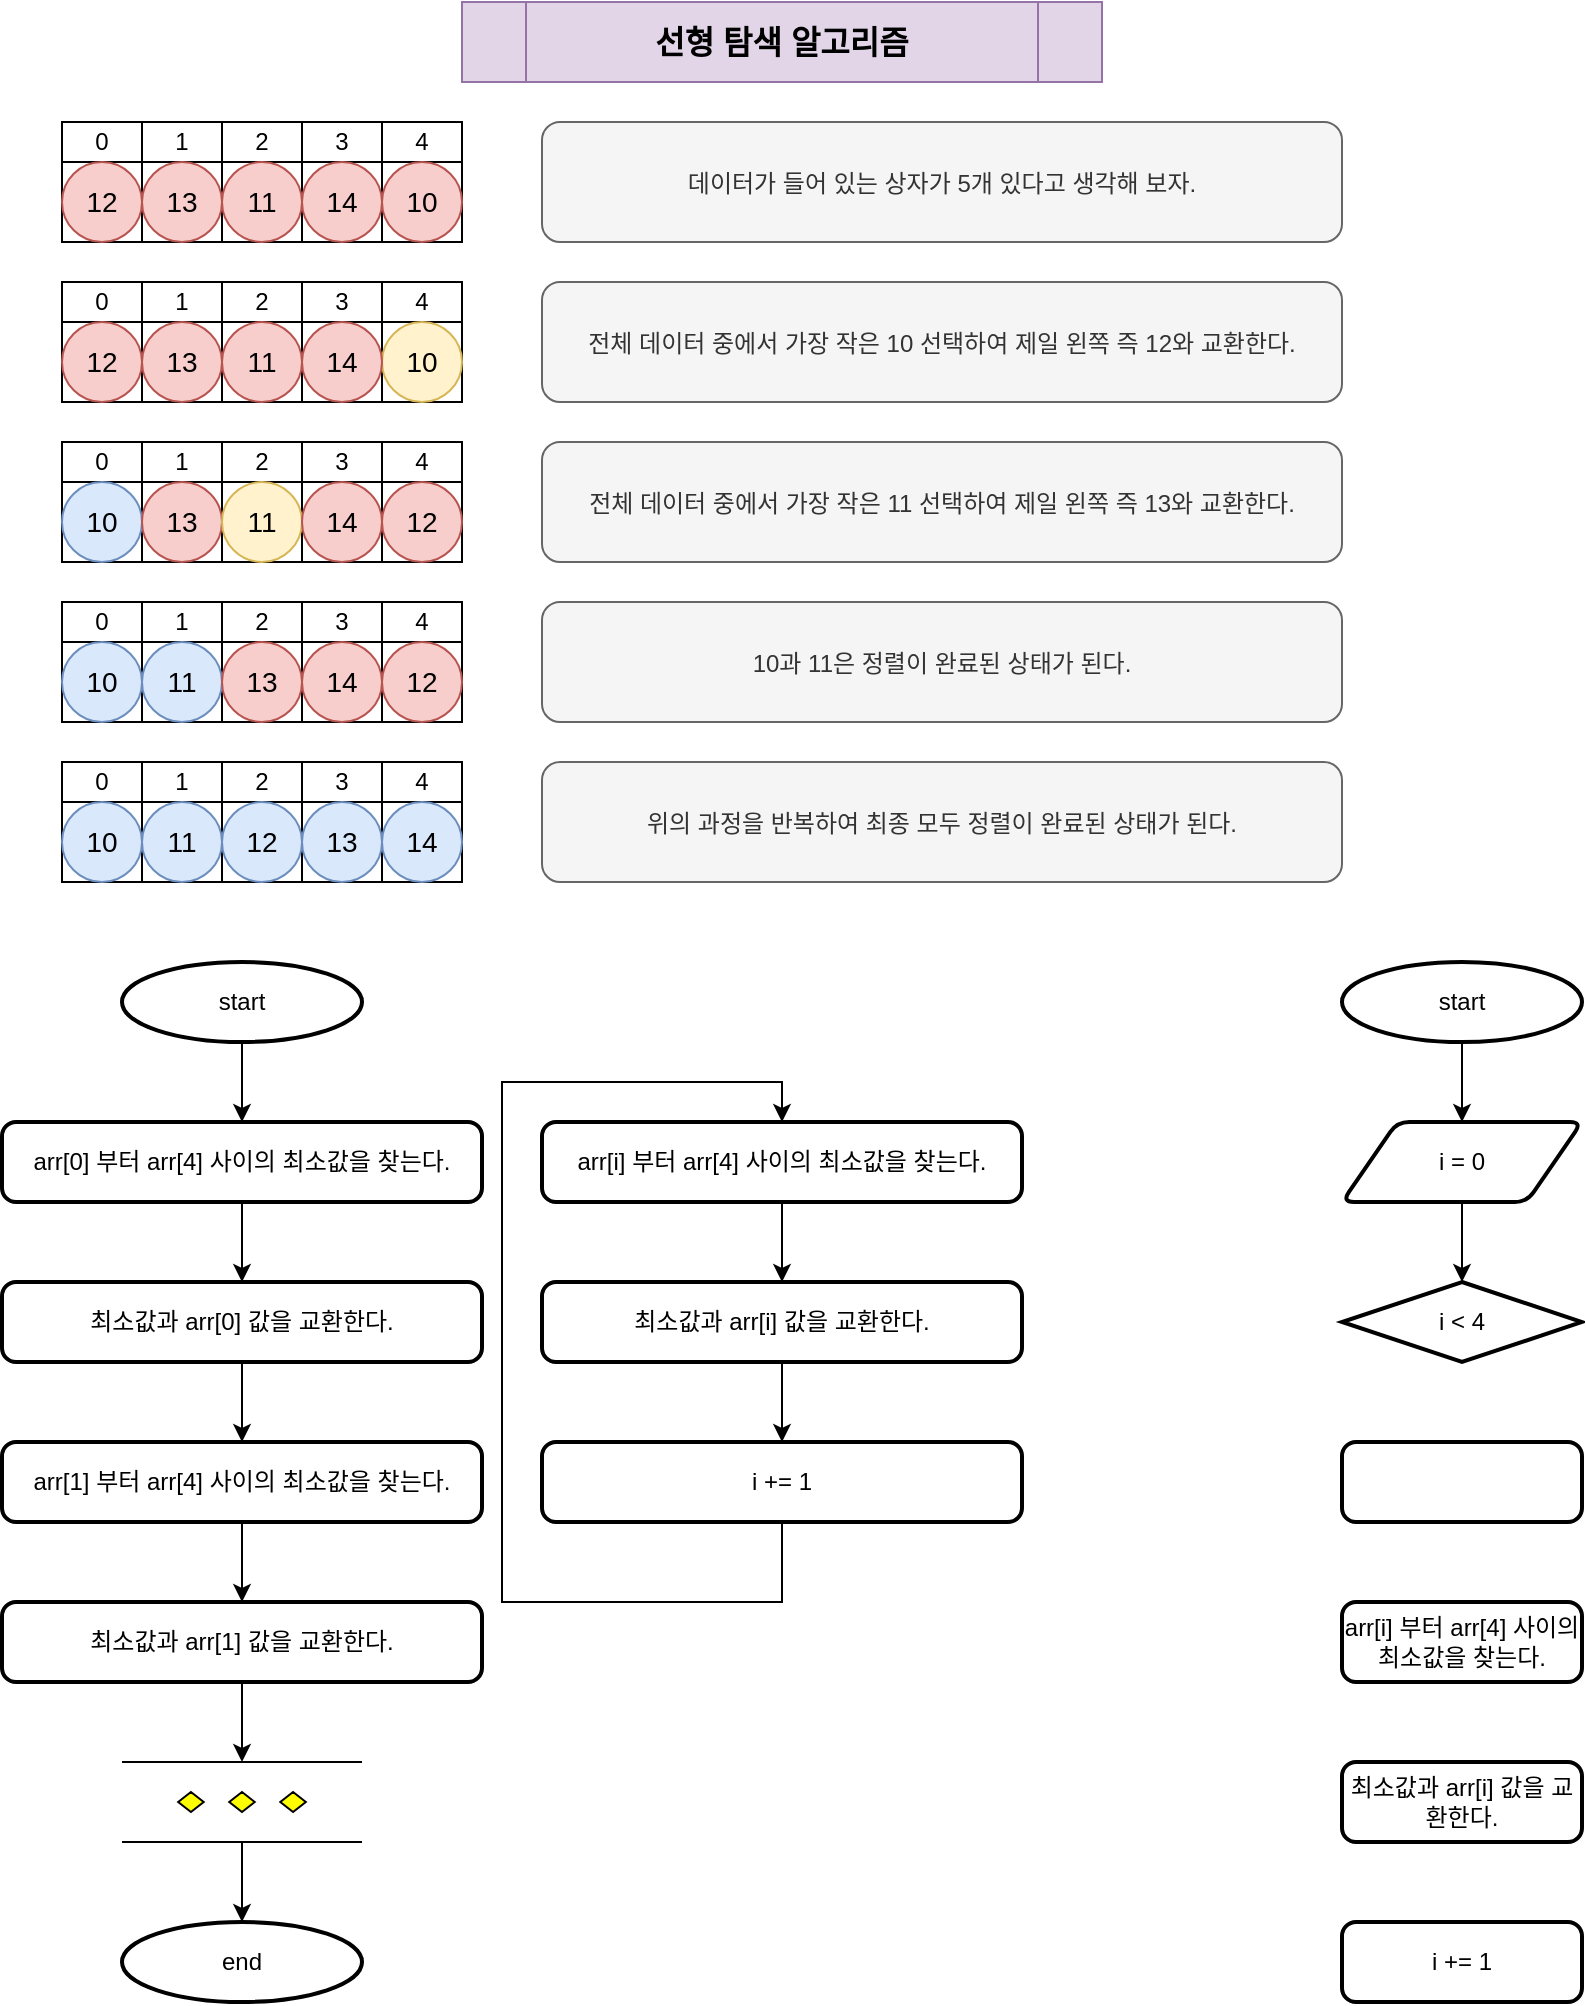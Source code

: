 <mxfile version="20.3.0" type="device"><diagram id="p8mTWyPeYXs2lNH77Q6q" name="페이지-1"><mxGraphModel dx="-2206" dy="764" grid="1" gridSize="10" guides="1" tooltips="1" connect="1" arrows="1" fold="1" page="1" pageScale="1" pageWidth="827" pageHeight="1169" math="0" shadow="0"><root><mxCell id="0"/><mxCell id="1" parent="0"/><mxCell id="Zm84w2GKI4Ft0cP63Oef-1" value="&lt;font size=&quot;1&quot; style=&quot;&quot;&gt;&lt;b style=&quot;font-size: 16px;&quot;&gt;선형 탐색 알고리즘&lt;/b&gt;&lt;/font&gt;" style="shape=process;whiteSpace=wrap;html=1;backgroundOutline=1;labelBackgroundColor=none;fillColor=#e1d5e7;strokeColor=#9673a6;" vertex="1" parent="1"><mxGeometry x="3560" y="40" width="320" height="40" as="geometry"/></mxCell><mxCell id="Zm84w2GKI4Ft0cP63Oef-2" value="0" style="rounded=0;whiteSpace=wrap;html=1;labelBackgroundColor=none;" vertex="1" parent="1"><mxGeometry x="3360" y="100" width="40" height="20" as="geometry"/></mxCell><mxCell id="Zm84w2GKI4Ft0cP63Oef-3" value="1" style="rounded=0;whiteSpace=wrap;html=1;labelBackgroundColor=none;" vertex="1" parent="1"><mxGeometry x="3400" y="100" width="40" height="20" as="geometry"/></mxCell><mxCell id="Zm84w2GKI4Ft0cP63Oef-4" value="2" style="rounded=0;whiteSpace=wrap;html=1;labelBackgroundColor=none;" vertex="1" parent="1"><mxGeometry x="3440" y="100" width="40" height="20" as="geometry"/></mxCell><mxCell id="Zm84w2GKI4Ft0cP63Oef-5" value="3" style="rounded=0;whiteSpace=wrap;html=1;labelBackgroundColor=none;" vertex="1" parent="1"><mxGeometry x="3480" y="100" width="40" height="20" as="geometry"/></mxCell><mxCell id="Zm84w2GKI4Ft0cP63Oef-6" value="4" style="rounded=0;whiteSpace=wrap;html=1;labelBackgroundColor=none;" vertex="1" parent="1"><mxGeometry x="3520" y="100" width="40" height="20" as="geometry"/></mxCell><mxCell id="Zm84w2GKI4Ft0cP63Oef-7" value="" style="rounded=0;whiteSpace=wrap;html=1;labelBackgroundColor=none;" vertex="1" parent="1"><mxGeometry x="3360" y="120" width="40" height="40" as="geometry"/></mxCell><mxCell id="Zm84w2GKI4Ft0cP63Oef-8" value="" style="rounded=0;whiteSpace=wrap;html=1;labelBackgroundColor=none;" vertex="1" parent="1"><mxGeometry x="3400" y="120" width="40" height="40" as="geometry"/></mxCell><mxCell id="Zm84w2GKI4Ft0cP63Oef-9" value="" style="rounded=0;whiteSpace=wrap;html=1;labelBackgroundColor=none;" vertex="1" parent="1"><mxGeometry x="3440" y="120" width="40" height="40" as="geometry"/></mxCell><mxCell id="Zm84w2GKI4Ft0cP63Oef-10" value="" style="rounded=0;whiteSpace=wrap;html=1;labelBackgroundColor=none;" vertex="1" parent="1"><mxGeometry x="3480" y="120" width="40" height="40" as="geometry"/></mxCell><mxCell id="Zm84w2GKI4Ft0cP63Oef-11" value="" style="rounded=0;whiteSpace=wrap;html=1;labelBackgroundColor=none;" vertex="1" parent="1"><mxGeometry x="3520" y="120" width="40" height="40" as="geometry"/></mxCell><mxCell id="Zm84w2GKI4Ft0cP63Oef-12" value="&lt;font style=&quot;font-size: 12px;&quot;&gt;데이터가 들어 있는 상자가 5개 있다고 생각해 보자.&lt;/font&gt;" style="rounded=1;whiteSpace=wrap;html=1;labelBackgroundColor=none;fontSize=14;fillColor=#f5f5f5;strokeColor=#666666;fontColor=#333333;" vertex="1" parent="1"><mxGeometry x="3600" y="100" width="400" height="60" as="geometry"/></mxCell><mxCell id="Zm84w2GKI4Ft0cP63Oef-13" value="0" style="rounded=0;whiteSpace=wrap;html=1;labelBackgroundColor=none;" vertex="1" parent="1"><mxGeometry x="3360" y="180" width="40" height="20" as="geometry"/></mxCell><mxCell id="Zm84w2GKI4Ft0cP63Oef-14" value="1" style="rounded=0;whiteSpace=wrap;html=1;labelBackgroundColor=none;" vertex="1" parent="1"><mxGeometry x="3400" y="180" width="40" height="20" as="geometry"/></mxCell><mxCell id="Zm84w2GKI4Ft0cP63Oef-15" value="2" style="rounded=0;whiteSpace=wrap;html=1;labelBackgroundColor=none;" vertex="1" parent="1"><mxGeometry x="3440" y="180" width="40" height="20" as="geometry"/></mxCell><mxCell id="Zm84w2GKI4Ft0cP63Oef-16" value="3" style="rounded=0;whiteSpace=wrap;html=1;labelBackgroundColor=none;" vertex="1" parent="1"><mxGeometry x="3480" y="180" width="40" height="20" as="geometry"/></mxCell><mxCell id="Zm84w2GKI4Ft0cP63Oef-17" value="4" style="rounded=0;whiteSpace=wrap;html=1;labelBackgroundColor=none;" vertex="1" parent="1"><mxGeometry x="3520" y="180" width="40" height="20" as="geometry"/></mxCell><mxCell id="Zm84w2GKI4Ft0cP63Oef-18" value="" style="rounded=0;whiteSpace=wrap;html=1;labelBackgroundColor=none;" vertex="1" parent="1"><mxGeometry x="3360" y="200" width="40" height="40" as="geometry"/></mxCell><mxCell id="Zm84w2GKI4Ft0cP63Oef-19" value="" style="rounded=0;whiteSpace=wrap;html=1;labelBackgroundColor=none;" vertex="1" parent="1"><mxGeometry x="3400" y="200" width="40" height="40" as="geometry"/></mxCell><mxCell id="Zm84w2GKI4Ft0cP63Oef-20" value="" style="rounded=0;whiteSpace=wrap;html=1;labelBackgroundColor=none;" vertex="1" parent="1"><mxGeometry x="3440" y="200" width="40" height="40" as="geometry"/></mxCell><mxCell id="Zm84w2GKI4Ft0cP63Oef-21" value="" style="rounded=0;whiteSpace=wrap;html=1;labelBackgroundColor=none;" vertex="1" parent="1"><mxGeometry x="3480" y="200" width="40" height="40" as="geometry"/></mxCell><mxCell id="Zm84w2GKI4Ft0cP63Oef-22" value="" style="rounded=0;whiteSpace=wrap;html=1;labelBackgroundColor=none;" vertex="1" parent="1"><mxGeometry x="3520" y="200" width="40" height="40" as="geometry"/></mxCell><mxCell id="Zm84w2GKI4Ft0cP63Oef-23" value="10" style="ellipse;whiteSpace=wrap;html=1;labelBackgroundColor=none;fontSize=14;fillColor=#f8cecc;strokeColor=#b85450;" vertex="1" parent="1"><mxGeometry x="3520" y="120" width="40" height="40" as="geometry"/></mxCell><mxCell id="Zm84w2GKI4Ft0cP63Oef-24" value="&lt;font style=&quot;font-size: 12px;&quot;&gt;전체 데이터 중에서 가장 작은 10 선택하여 제일 왼쪽 즉 12와 교환한다.&lt;/font&gt;" style="rounded=1;whiteSpace=wrap;html=1;labelBackgroundColor=none;fontSize=14;fillColor=#f5f5f5;strokeColor=#666666;fontColor=#333333;" vertex="1" parent="1"><mxGeometry x="3600" y="180" width="400" height="60" as="geometry"/></mxCell><mxCell id="Zm84w2GKI4Ft0cP63Oef-25" value="0" style="rounded=0;whiteSpace=wrap;html=1;labelBackgroundColor=none;" vertex="1" parent="1"><mxGeometry x="3360" y="260" width="40" height="20" as="geometry"/></mxCell><mxCell id="Zm84w2GKI4Ft0cP63Oef-26" value="1" style="rounded=0;whiteSpace=wrap;html=1;labelBackgroundColor=none;" vertex="1" parent="1"><mxGeometry x="3400" y="260" width="40" height="20" as="geometry"/></mxCell><mxCell id="Zm84w2GKI4Ft0cP63Oef-27" value="2" style="rounded=0;whiteSpace=wrap;html=1;labelBackgroundColor=none;" vertex="1" parent="1"><mxGeometry x="3440" y="260" width="40" height="20" as="geometry"/></mxCell><mxCell id="Zm84w2GKI4Ft0cP63Oef-28" value="3" style="rounded=0;whiteSpace=wrap;html=1;labelBackgroundColor=none;" vertex="1" parent="1"><mxGeometry x="3480" y="260" width="40" height="20" as="geometry"/></mxCell><mxCell id="Zm84w2GKI4Ft0cP63Oef-29" value="4" style="rounded=0;whiteSpace=wrap;html=1;labelBackgroundColor=none;" vertex="1" parent="1"><mxGeometry x="3520" y="260" width="40" height="20" as="geometry"/></mxCell><mxCell id="Zm84w2GKI4Ft0cP63Oef-30" value="" style="rounded=0;whiteSpace=wrap;html=1;labelBackgroundColor=none;" vertex="1" parent="1"><mxGeometry x="3360" y="280" width="40" height="40" as="geometry"/></mxCell><mxCell id="Zm84w2GKI4Ft0cP63Oef-31" value="" style="rounded=0;whiteSpace=wrap;html=1;labelBackgroundColor=none;" vertex="1" parent="1"><mxGeometry x="3400" y="280" width="40" height="40" as="geometry"/></mxCell><mxCell id="Zm84w2GKI4Ft0cP63Oef-32" value="" style="rounded=0;whiteSpace=wrap;html=1;labelBackgroundColor=none;" vertex="1" parent="1"><mxGeometry x="3440" y="280" width="40" height="40" as="geometry"/></mxCell><mxCell id="Zm84w2GKI4Ft0cP63Oef-33" value="" style="rounded=0;whiteSpace=wrap;html=1;labelBackgroundColor=none;" vertex="1" parent="1"><mxGeometry x="3480" y="280" width="40" height="40" as="geometry"/></mxCell><mxCell id="Zm84w2GKI4Ft0cP63Oef-34" value="" style="rounded=0;whiteSpace=wrap;html=1;labelBackgroundColor=none;" vertex="1" parent="1"><mxGeometry x="3520" y="280" width="40" height="40" as="geometry"/></mxCell><mxCell id="Zm84w2GKI4Ft0cP63Oef-37" value="&lt;span style=&quot;font-size: 12px;&quot;&gt;전체 데이터 중에서 가장 작은 11 선택하여 제일 왼쪽 즉 13와 교환한다.&lt;/span&gt;" style="rounded=1;whiteSpace=wrap;html=1;labelBackgroundColor=none;fontSize=14;fillColor=#f5f5f5;strokeColor=#666666;fontColor=#333333;" vertex="1" parent="1"><mxGeometry x="3600" y="260" width="400" height="60" as="geometry"/></mxCell><mxCell id="Zm84w2GKI4Ft0cP63Oef-38" value="0" style="rounded=0;whiteSpace=wrap;html=1;labelBackgroundColor=none;" vertex="1" parent="1"><mxGeometry x="3360" y="340" width="40" height="20" as="geometry"/></mxCell><mxCell id="Zm84w2GKI4Ft0cP63Oef-39" value="1" style="rounded=0;whiteSpace=wrap;html=1;labelBackgroundColor=none;" vertex="1" parent="1"><mxGeometry x="3400" y="340" width="40" height="20" as="geometry"/></mxCell><mxCell id="Zm84w2GKI4Ft0cP63Oef-40" value="2" style="rounded=0;whiteSpace=wrap;html=1;labelBackgroundColor=none;" vertex="1" parent="1"><mxGeometry x="3440" y="340" width="40" height="20" as="geometry"/></mxCell><mxCell id="Zm84w2GKI4Ft0cP63Oef-41" value="3" style="rounded=0;whiteSpace=wrap;html=1;labelBackgroundColor=none;" vertex="1" parent="1"><mxGeometry x="3480" y="340" width="40" height="20" as="geometry"/></mxCell><mxCell id="Zm84w2GKI4Ft0cP63Oef-42" value="4" style="rounded=0;whiteSpace=wrap;html=1;labelBackgroundColor=none;" vertex="1" parent="1"><mxGeometry x="3520" y="340" width="40" height="20" as="geometry"/></mxCell><mxCell id="Zm84w2GKI4Ft0cP63Oef-43" value="" style="rounded=0;whiteSpace=wrap;html=1;labelBackgroundColor=none;" vertex="1" parent="1"><mxGeometry x="3360" y="360" width="40" height="40" as="geometry"/></mxCell><mxCell id="Zm84w2GKI4Ft0cP63Oef-44" value="" style="rounded=0;whiteSpace=wrap;html=1;labelBackgroundColor=none;" vertex="1" parent="1"><mxGeometry x="3400" y="360" width="40" height="40" as="geometry"/></mxCell><mxCell id="Zm84w2GKI4Ft0cP63Oef-45" value="" style="rounded=0;whiteSpace=wrap;html=1;labelBackgroundColor=none;" vertex="1" parent="1"><mxGeometry x="3440" y="360" width="40" height="40" as="geometry"/></mxCell><mxCell id="Zm84w2GKI4Ft0cP63Oef-46" value="" style="rounded=0;whiteSpace=wrap;html=1;labelBackgroundColor=none;" vertex="1" parent="1"><mxGeometry x="3480" y="360" width="40" height="40" as="geometry"/></mxCell><mxCell id="Zm84w2GKI4Ft0cP63Oef-47" value="" style="rounded=0;whiteSpace=wrap;html=1;labelBackgroundColor=none;" vertex="1" parent="1"><mxGeometry x="3520" y="360" width="40" height="40" as="geometry"/></mxCell><mxCell id="Zm84w2GKI4Ft0cP63Oef-50" value="&lt;font style=&quot;font-size: 12px;&quot;&gt;10과 11은 정렬이 완료된 상태가 된다.&lt;/font&gt;" style="rounded=1;whiteSpace=wrap;html=1;labelBackgroundColor=none;fontSize=14;fillColor=#f5f5f5;strokeColor=#666666;fontColor=#333333;" vertex="1" parent="1"><mxGeometry x="3600" y="340" width="400" height="60" as="geometry"/></mxCell><mxCell id="Zm84w2GKI4Ft0cP63Oef-52" value="0" style="rounded=0;whiteSpace=wrap;html=1;labelBackgroundColor=none;" vertex="1" parent="1"><mxGeometry x="3360" y="420" width="40" height="20" as="geometry"/></mxCell><mxCell id="Zm84w2GKI4Ft0cP63Oef-53" value="1" style="rounded=0;whiteSpace=wrap;html=1;labelBackgroundColor=none;" vertex="1" parent="1"><mxGeometry x="3400" y="420" width="40" height="20" as="geometry"/></mxCell><mxCell id="Zm84w2GKI4Ft0cP63Oef-54" value="2" style="rounded=0;whiteSpace=wrap;html=1;labelBackgroundColor=none;" vertex="1" parent="1"><mxGeometry x="3440" y="420" width="40" height="20" as="geometry"/></mxCell><mxCell id="Zm84w2GKI4Ft0cP63Oef-55" value="3" style="rounded=0;whiteSpace=wrap;html=1;labelBackgroundColor=none;" vertex="1" parent="1"><mxGeometry x="3480" y="420" width="40" height="20" as="geometry"/></mxCell><mxCell id="Zm84w2GKI4Ft0cP63Oef-56" value="4" style="rounded=0;whiteSpace=wrap;html=1;labelBackgroundColor=none;" vertex="1" parent="1"><mxGeometry x="3520" y="420" width="40" height="20" as="geometry"/></mxCell><mxCell id="Zm84w2GKI4Ft0cP63Oef-57" value="" style="rounded=0;whiteSpace=wrap;html=1;labelBackgroundColor=none;" vertex="1" parent="1"><mxGeometry x="3360" y="440" width="40" height="40" as="geometry"/></mxCell><mxCell id="Zm84w2GKI4Ft0cP63Oef-58" value="" style="rounded=0;whiteSpace=wrap;html=1;labelBackgroundColor=none;" vertex="1" parent="1"><mxGeometry x="3400" y="440" width="40" height="40" as="geometry"/></mxCell><mxCell id="Zm84w2GKI4Ft0cP63Oef-59" value="" style="rounded=0;whiteSpace=wrap;html=1;labelBackgroundColor=none;" vertex="1" parent="1"><mxGeometry x="3440" y="440" width="40" height="40" as="geometry"/></mxCell><mxCell id="Zm84w2GKI4Ft0cP63Oef-60" value="" style="rounded=0;whiteSpace=wrap;html=1;labelBackgroundColor=none;" vertex="1" parent="1"><mxGeometry x="3480" y="440" width="40" height="40" as="geometry"/></mxCell><mxCell id="Zm84w2GKI4Ft0cP63Oef-61" value="" style="rounded=0;whiteSpace=wrap;html=1;labelBackgroundColor=none;" vertex="1" parent="1"><mxGeometry x="3520" y="440" width="40" height="40" as="geometry"/></mxCell><mxCell id="Zm84w2GKI4Ft0cP63Oef-64" value="&lt;font style=&quot;font-size: 12px;&quot;&gt;위의 과정을 반복하여 최종 모두 정렬이 완료된 상태가 된다.&lt;/font&gt;" style="rounded=1;whiteSpace=wrap;html=1;labelBackgroundColor=none;fontSize=14;fillColor=#f5f5f5;strokeColor=#666666;fontColor=#333333;" vertex="1" parent="1"><mxGeometry x="3600" y="420" width="400" height="60" as="geometry"/></mxCell><mxCell id="Zm84w2GKI4Ft0cP63Oef-67" value="12" style="ellipse;whiteSpace=wrap;html=1;labelBackgroundColor=none;fontSize=14;fillColor=#f8cecc;strokeColor=#b85450;" vertex="1" parent="1"><mxGeometry x="3360" y="120" width="40" height="40" as="geometry"/></mxCell><mxCell id="Zm84w2GKI4Ft0cP63Oef-68" value="13" style="ellipse;whiteSpace=wrap;html=1;labelBackgroundColor=none;fontSize=14;fillColor=#f8cecc;strokeColor=#b85450;" vertex="1" parent="1"><mxGeometry x="3400" y="120" width="40" height="40" as="geometry"/></mxCell><mxCell id="Zm84w2GKI4Ft0cP63Oef-69" value="11" style="ellipse;whiteSpace=wrap;html=1;labelBackgroundColor=none;fontSize=14;fillColor=#f8cecc;strokeColor=#b85450;" vertex="1" parent="1"><mxGeometry x="3440" y="120" width="40" height="40" as="geometry"/></mxCell><mxCell id="Zm84w2GKI4Ft0cP63Oef-70" value="14" style="ellipse;whiteSpace=wrap;html=1;labelBackgroundColor=none;fontSize=14;fillColor=#f8cecc;strokeColor=#b85450;" vertex="1" parent="1"><mxGeometry x="3480" y="120" width="40" height="40" as="geometry"/></mxCell><mxCell id="Zm84w2GKI4Ft0cP63Oef-71" value="10" style="ellipse;whiteSpace=wrap;html=1;labelBackgroundColor=none;fontSize=14;fillColor=#fff2cc;strokeColor=#d6b656;" vertex="1" parent="1"><mxGeometry x="3520" y="200" width="40" height="40" as="geometry"/></mxCell><mxCell id="Zm84w2GKI4Ft0cP63Oef-72" value="12" style="ellipse;whiteSpace=wrap;html=1;labelBackgroundColor=none;fontSize=14;fillColor=#f8cecc;strokeColor=#b85450;" vertex="1" parent="1"><mxGeometry x="3360" y="200" width="40" height="40" as="geometry"/></mxCell><mxCell id="Zm84w2GKI4Ft0cP63Oef-73" value="13" style="ellipse;whiteSpace=wrap;html=1;labelBackgroundColor=none;fontSize=14;fillColor=#f8cecc;strokeColor=#b85450;" vertex="1" parent="1"><mxGeometry x="3400" y="200" width="40" height="40" as="geometry"/></mxCell><mxCell id="Zm84w2GKI4Ft0cP63Oef-74" value="11" style="ellipse;whiteSpace=wrap;html=1;labelBackgroundColor=none;fontSize=14;fillColor=#f8cecc;strokeColor=#b85450;" vertex="1" parent="1"><mxGeometry x="3440" y="200" width="40" height="40" as="geometry"/></mxCell><mxCell id="Zm84w2GKI4Ft0cP63Oef-75" value="14" style="ellipse;whiteSpace=wrap;html=1;labelBackgroundColor=none;fontSize=14;fillColor=#f8cecc;strokeColor=#b85450;" vertex="1" parent="1"><mxGeometry x="3480" y="200" width="40" height="40" as="geometry"/></mxCell><mxCell id="Zm84w2GKI4Ft0cP63Oef-80" value="12" style="ellipse;whiteSpace=wrap;html=1;labelBackgroundColor=none;fontSize=14;fillColor=#f8cecc;strokeColor=#b85450;" vertex="1" parent="1"><mxGeometry x="3520" y="280" width="40" height="40" as="geometry"/></mxCell><mxCell id="Zm84w2GKI4Ft0cP63Oef-81" value="10" style="ellipse;whiteSpace=wrap;html=1;labelBackgroundColor=none;fontSize=14;fillColor=#dae8fc;strokeColor=#6c8ebf;" vertex="1" parent="1"><mxGeometry x="3360" y="280" width="40" height="40" as="geometry"/></mxCell><mxCell id="Zm84w2GKI4Ft0cP63Oef-82" value="13" style="ellipse;whiteSpace=wrap;html=1;labelBackgroundColor=none;fontSize=14;fillColor=#f8cecc;strokeColor=#b85450;" vertex="1" parent="1"><mxGeometry x="3400" y="280" width="40" height="40" as="geometry"/></mxCell><mxCell id="Zm84w2GKI4Ft0cP63Oef-83" value="11" style="ellipse;whiteSpace=wrap;html=1;labelBackgroundColor=none;fontSize=14;fillColor=#fff2cc;strokeColor=#d6b656;" vertex="1" parent="1"><mxGeometry x="3440" y="280" width="40" height="40" as="geometry"/></mxCell><mxCell id="Zm84w2GKI4Ft0cP63Oef-84" value="14" style="ellipse;whiteSpace=wrap;html=1;labelBackgroundColor=none;fontSize=14;fillColor=#f8cecc;strokeColor=#b85450;" vertex="1" parent="1"><mxGeometry x="3480" y="280" width="40" height="40" as="geometry"/></mxCell><mxCell id="Zm84w2GKI4Ft0cP63Oef-85" value="10" style="ellipse;whiteSpace=wrap;html=1;labelBackgroundColor=none;fontSize=14;fillColor=#dae8fc;strokeColor=#6c8ebf;" vertex="1" parent="1"><mxGeometry x="3360" y="360" width="40" height="40" as="geometry"/></mxCell><mxCell id="Zm84w2GKI4Ft0cP63Oef-86" value="12" style="ellipse;whiteSpace=wrap;html=1;labelBackgroundColor=none;fontSize=14;fillColor=#f8cecc;strokeColor=#b85450;" vertex="1" parent="1"><mxGeometry x="3520" y="360" width="40" height="40" as="geometry"/></mxCell><mxCell id="Zm84w2GKI4Ft0cP63Oef-87" value="11" style="ellipse;whiteSpace=wrap;html=1;labelBackgroundColor=none;fontSize=14;fillColor=#dae8fc;strokeColor=#6c8ebf;" vertex="1" parent="1"><mxGeometry x="3400" y="360" width="40" height="40" as="geometry"/></mxCell><mxCell id="Zm84w2GKI4Ft0cP63Oef-88" value="13" style="ellipse;whiteSpace=wrap;html=1;labelBackgroundColor=none;fontSize=14;fillColor=#f8cecc;strokeColor=#b85450;" vertex="1" parent="1"><mxGeometry x="3440" y="360" width="40" height="40" as="geometry"/></mxCell><mxCell id="Zm84w2GKI4Ft0cP63Oef-89" value="14" style="ellipse;whiteSpace=wrap;html=1;labelBackgroundColor=none;fontSize=14;fillColor=#f8cecc;strokeColor=#b85450;" vertex="1" parent="1"><mxGeometry x="3480" y="360" width="40" height="40" as="geometry"/></mxCell><mxCell id="Zm84w2GKI4Ft0cP63Oef-90" value="10" style="ellipse;whiteSpace=wrap;html=1;labelBackgroundColor=none;fontSize=14;fillColor=#dae8fc;strokeColor=#6c8ebf;" vertex="1" parent="1"><mxGeometry x="3360" y="440" width="40" height="40" as="geometry"/></mxCell><mxCell id="Zm84w2GKI4Ft0cP63Oef-91" value="11" style="ellipse;whiteSpace=wrap;html=1;labelBackgroundColor=none;fontSize=14;fillColor=#dae8fc;strokeColor=#6c8ebf;" vertex="1" parent="1"><mxGeometry x="3400" y="440" width="40" height="40" as="geometry"/></mxCell><mxCell id="Zm84w2GKI4Ft0cP63Oef-94" value="12" style="ellipse;whiteSpace=wrap;html=1;labelBackgroundColor=none;fontSize=14;fillColor=#dae8fc;strokeColor=#6c8ebf;" vertex="1" parent="1"><mxGeometry x="3440" y="440" width="40" height="40" as="geometry"/></mxCell><mxCell id="Zm84w2GKI4Ft0cP63Oef-95" value="13" style="ellipse;whiteSpace=wrap;html=1;labelBackgroundColor=none;fontSize=14;fillColor=#dae8fc;strokeColor=#6c8ebf;" vertex="1" parent="1"><mxGeometry x="3480" y="440" width="40" height="40" as="geometry"/></mxCell><mxCell id="Zm84w2GKI4Ft0cP63Oef-96" value="14" style="ellipse;whiteSpace=wrap;html=1;labelBackgroundColor=none;fontSize=14;fillColor=#dae8fc;strokeColor=#6c8ebf;" vertex="1" parent="1"><mxGeometry x="3520" y="440" width="40" height="40" as="geometry"/></mxCell><mxCell id="Zm84w2GKI4Ft0cP63Oef-105" value="" style="edgeStyle=orthogonalEdgeStyle;rounded=0;orthogonalLoop=1;jettySize=auto;html=1;" edge="1" parent="1" source="Zm84w2GKI4Ft0cP63Oef-98" target="Zm84w2GKI4Ft0cP63Oef-99"><mxGeometry relative="1" as="geometry"/></mxCell><mxCell id="Zm84w2GKI4Ft0cP63Oef-98" value="start" style="strokeWidth=2;html=1;shape=mxgraph.flowchart.start_2;whiteSpace=wrap;" vertex="1" parent="1"><mxGeometry x="3390" y="520" width="120" height="40" as="geometry"/></mxCell><mxCell id="Zm84w2GKI4Ft0cP63Oef-106" value="" style="edgeStyle=orthogonalEdgeStyle;rounded=0;orthogonalLoop=1;jettySize=auto;html=1;" edge="1" parent="1" source="Zm84w2GKI4Ft0cP63Oef-99" target="Zm84w2GKI4Ft0cP63Oef-100"><mxGeometry relative="1" as="geometry"/></mxCell><mxCell id="Zm84w2GKI4Ft0cP63Oef-99" value="arr[0] 부터 arr[4] 사이의 최소값을 찾는다." style="rounded=1;whiteSpace=wrap;html=1;absoluteArcSize=1;arcSize=14;strokeWidth=2;" vertex="1" parent="1"><mxGeometry x="3330" y="600" width="240" height="40" as="geometry"/></mxCell><mxCell id="Zm84w2GKI4Ft0cP63Oef-107" value="" style="edgeStyle=orthogonalEdgeStyle;rounded=0;orthogonalLoop=1;jettySize=auto;html=1;" edge="1" parent="1" source="Zm84w2GKI4Ft0cP63Oef-100" target="Zm84w2GKI4Ft0cP63Oef-101"><mxGeometry relative="1" as="geometry"/></mxCell><mxCell id="Zm84w2GKI4Ft0cP63Oef-100" value="최소값과 arr[0] 값을 교환한다." style="rounded=1;whiteSpace=wrap;html=1;absoluteArcSize=1;arcSize=14;strokeWidth=2;" vertex="1" parent="1"><mxGeometry x="3330" y="680" width="240" height="40" as="geometry"/></mxCell><mxCell id="Zm84w2GKI4Ft0cP63Oef-108" value="" style="edgeStyle=orthogonalEdgeStyle;rounded=0;orthogonalLoop=1;jettySize=auto;html=1;" edge="1" parent="1" source="Zm84w2GKI4Ft0cP63Oef-101" target="Zm84w2GKI4Ft0cP63Oef-102"><mxGeometry relative="1" as="geometry"/></mxCell><mxCell id="Zm84w2GKI4Ft0cP63Oef-101" value="arr[1] 부터 arr[4] 사이의 최소값을 찾는다." style="rounded=1;whiteSpace=wrap;html=1;absoluteArcSize=1;arcSize=14;strokeWidth=2;" vertex="1" parent="1"><mxGeometry x="3330" y="760" width="240" height="40" as="geometry"/></mxCell><mxCell id="Zm84w2GKI4Ft0cP63Oef-109" value="" style="edgeStyle=orthogonalEdgeStyle;rounded=0;orthogonalLoop=1;jettySize=auto;html=1;" edge="1" parent="1" source="Zm84w2GKI4Ft0cP63Oef-102" target="Zm84w2GKI4Ft0cP63Oef-103"><mxGeometry relative="1" as="geometry"/></mxCell><mxCell id="Zm84w2GKI4Ft0cP63Oef-102" value="최소값과 arr[1] 값을 교환한다." style="rounded=1;whiteSpace=wrap;html=1;absoluteArcSize=1;arcSize=14;strokeWidth=2;" vertex="1" parent="1"><mxGeometry x="3330" y="840" width="240" height="40" as="geometry"/></mxCell><mxCell id="Zm84w2GKI4Ft0cP63Oef-110" value="" style="edgeStyle=orthogonalEdgeStyle;rounded=0;orthogonalLoop=1;jettySize=auto;html=1;" edge="1" parent="1" source="Zm84w2GKI4Ft0cP63Oef-103" target="Zm84w2GKI4Ft0cP63Oef-104"><mxGeometry relative="1" as="geometry"/></mxCell><mxCell id="Zm84w2GKI4Ft0cP63Oef-103" value="" style="verticalLabelPosition=bottom;verticalAlign=top;html=1;shape=mxgraph.flowchart.parallel_mode;pointerEvents=1" vertex="1" parent="1"><mxGeometry x="3390" y="920" width="120" height="40" as="geometry"/></mxCell><mxCell id="Zm84w2GKI4Ft0cP63Oef-104" value="end" style="strokeWidth=2;html=1;shape=mxgraph.flowchart.start_2;whiteSpace=wrap;" vertex="1" parent="1"><mxGeometry x="3390" y="1000" width="120" height="40" as="geometry"/></mxCell><mxCell id="Zm84w2GKI4Ft0cP63Oef-111" value="" style="edgeStyle=orthogonalEdgeStyle;rounded=0;orthogonalLoop=1;jettySize=auto;html=1;" edge="1" parent="1" source="Zm84w2GKI4Ft0cP63Oef-112" target="Zm84w2GKI4Ft0cP63Oef-113"><mxGeometry relative="1" as="geometry"/></mxCell><mxCell id="Zm84w2GKI4Ft0cP63Oef-112" value="arr[i] 부터 arr[4] 사이의 최소값을 찾는다." style="rounded=1;whiteSpace=wrap;html=1;absoluteArcSize=1;arcSize=14;strokeWidth=2;" vertex="1" parent="1"><mxGeometry x="3600" y="600" width="240" height="40" as="geometry"/></mxCell><mxCell id="Zm84w2GKI4Ft0cP63Oef-115" value="" style="edgeStyle=orthogonalEdgeStyle;rounded=0;orthogonalLoop=1;jettySize=auto;html=1;" edge="1" parent="1" source="Zm84w2GKI4Ft0cP63Oef-113" target="Zm84w2GKI4Ft0cP63Oef-114"><mxGeometry relative="1" as="geometry"/></mxCell><mxCell id="Zm84w2GKI4Ft0cP63Oef-113" value="최소값과 arr[i] 값을 교환한다." style="rounded=1;whiteSpace=wrap;html=1;absoluteArcSize=1;arcSize=14;strokeWidth=2;" vertex="1" parent="1"><mxGeometry x="3600" y="680" width="240" height="40" as="geometry"/></mxCell><mxCell id="Zm84w2GKI4Ft0cP63Oef-117" value="" style="edgeStyle=orthogonalEdgeStyle;rounded=0;orthogonalLoop=1;jettySize=auto;html=1;entryX=0.5;entryY=0;entryDx=0;entryDy=0;" edge="1" parent="1" source="Zm84w2GKI4Ft0cP63Oef-114" target="Zm84w2GKI4Ft0cP63Oef-112"><mxGeometry relative="1" as="geometry"><mxPoint x="3760" y="530" as="targetPoint"/><Array as="points"><mxPoint x="3720" y="840"/><mxPoint x="3580" y="840"/><mxPoint x="3580" y="580"/><mxPoint x="3720" y="580"/></Array></mxGeometry></mxCell><mxCell id="Zm84w2GKI4Ft0cP63Oef-114" value="i += 1" style="rounded=1;whiteSpace=wrap;html=1;absoluteArcSize=1;arcSize=14;strokeWidth=2;" vertex="1" parent="1"><mxGeometry x="3600" y="760" width="240" height="40" as="geometry"/></mxCell><mxCell id="Zm84w2GKI4Ft0cP63Oef-119" value="arr[i] 부터 arr[4] 사이의 최소값을 찾는다." style="rounded=1;whiteSpace=wrap;html=1;absoluteArcSize=1;arcSize=14;strokeWidth=2;" vertex="1" parent="1"><mxGeometry x="4000" y="840" width="120" height="40" as="geometry"/></mxCell><mxCell id="Zm84w2GKI4Ft0cP63Oef-121" value="최소값과 arr[i] 값을 교환한다." style="rounded=1;whiteSpace=wrap;html=1;absoluteArcSize=1;arcSize=14;strokeWidth=2;" vertex="1" parent="1"><mxGeometry x="4000" y="920" width="120" height="40" as="geometry"/></mxCell><mxCell id="Zm84w2GKI4Ft0cP63Oef-123" value="i += 1" style="rounded=1;whiteSpace=wrap;html=1;absoluteArcSize=1;arcSize=14;strokeWidth=2;" vertex="1" parent="1"><mxGeometry x="4000" y="1000" width="120" height="40" as="geometry"/></mxCell><mxCell id="Zm84w2GKI4Ft0cP63Oef-130" value="" style="edgeStyle=orthogonalEdgeStyle;rounded=0;orthogonalLoop=1;jettySize=auto;html=1;" edge="1" parent="1" source="Zm84w2GKI4Ft0cP63Oef-124" target="Zm84w2GKI4Ft0cP63Oef-125"><mxGeometry relative="1" as="geometry"/></mxCell><mxCell id="Zm84w2GKI4Ft0cP63Oef-124" value="i = 0" style="shape=parallelogram;html=1;strokeWidth=2;perimeter=parallelogramPerimeter;whiteSpace=wrap;rounded=1;arcSize=12;size=0.23;" vertex="1" parent="1"><mxGeometry x="4000" y="600" width="120" height="40" as="geometry"/></mxCell><mxCell id="Zm84w2GKI4Ft0cP63Oef-125" value="i &amp;lt; 4" style="strokeWidth=2;html=1;shape=mxgraph.flowchart.decision;whiteSpace=wrap;" vertex="1" parent="1"><mxGeometry x="4000" y="680" width="120" height="40" as="geometry"/></mxCell><mxCell id="Zm84w2GKI4Ft0cP63Oef-129" value="" style="edgeStyle=orthogonalEdgeStyle;rounded=0;orthogonalLoop=1;jettySize=auto;html=1;" edge="1" parent="1" source="Zm84w2GKI4Ft0cP63Oef-126" target="Zm84w2GKI4Ft0cP63Oef-124"><mxGeometry relative="1" as="geometry"/></mxCell><mxCell id="Zm84w2GKI4Ft0cP63Oef-126" value="start" style="strokeWidth=2;html=1;shape=mxgraph.flowchart.start_2;whiteSpace=wrap;" vertex="1" parent="1"><mxGeometry x="4000" y="520" width="120" height="40" as="geometry"/></mxCell><mxCell id="Zm84w2GKI4Ft0cP63Oef-134" value="" style="rounded=1;whiteSpace=wrap;html=1;absoluteArcSize=1;arcSize=14;strokeWidth=2;" vertex="1" parent="1"><mxGeometry x="4000" y="760" width="120" height="40" as="geometry"/></mxCell></root></mxGraphModel></diagram></mxfile>